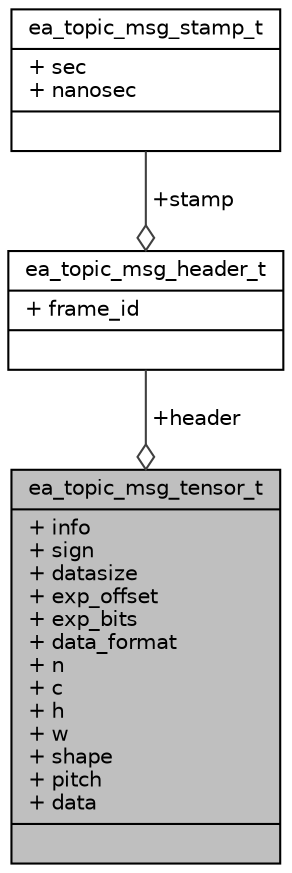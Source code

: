 digraph "ea_topic_msg_tensor_t"
{
 // INTERACTIVE_SVG=YES
 // LATEX_PDF_SIZE
  bgcolor="transparent";
  edge [fontname="Helvetica",fontsize="10",labelfontname="Helvetica",labelfontsize="10"];
  node [fontname="Helvetica",fontsize="10",shape=record];
  Node1 [label="{ea_topic_msg_tensor_t\n|+ info\l+ sign\l+ datasize\l+ exp_offset\l+ exp_bits\l+ data_format\l+ n\l+ c\l+ h\l+ w\l+ shape\l+ pitch\l+ data\l|}",height=0.2,width=0.4,color="black", fillcolor="grey75", style="filled", fontcolor="black",tooltip=" "];
  Node2 -> Node1 [color="grey25",fontsize="10",style="solid",label=" +header" ,arrowhead="odiamond",fontname="Helvetica"];
  Node2 [label="{ea_topic_msg_header_t\n|+ frame_id\l|}",height=0.2,width=0.4,color="black",URL="$df/d43/structea__topic__msg__header__t.html",tooltip=" "];
  Node3 -> Node2 [color="grey25",fontsize="10",style="solid",label=" +stamp" ,arrowhead="odiamond",fontname="Helvetica"];
  Node3 [label="{ea_topic_msg_stamp_t\n|+ sec\l+ nanosec\l|}",height=0.2,width=0.4,color="black",URL="$d2/dbc/structea__topic__msg__stamp__t.html",tooltip=" "];
}
